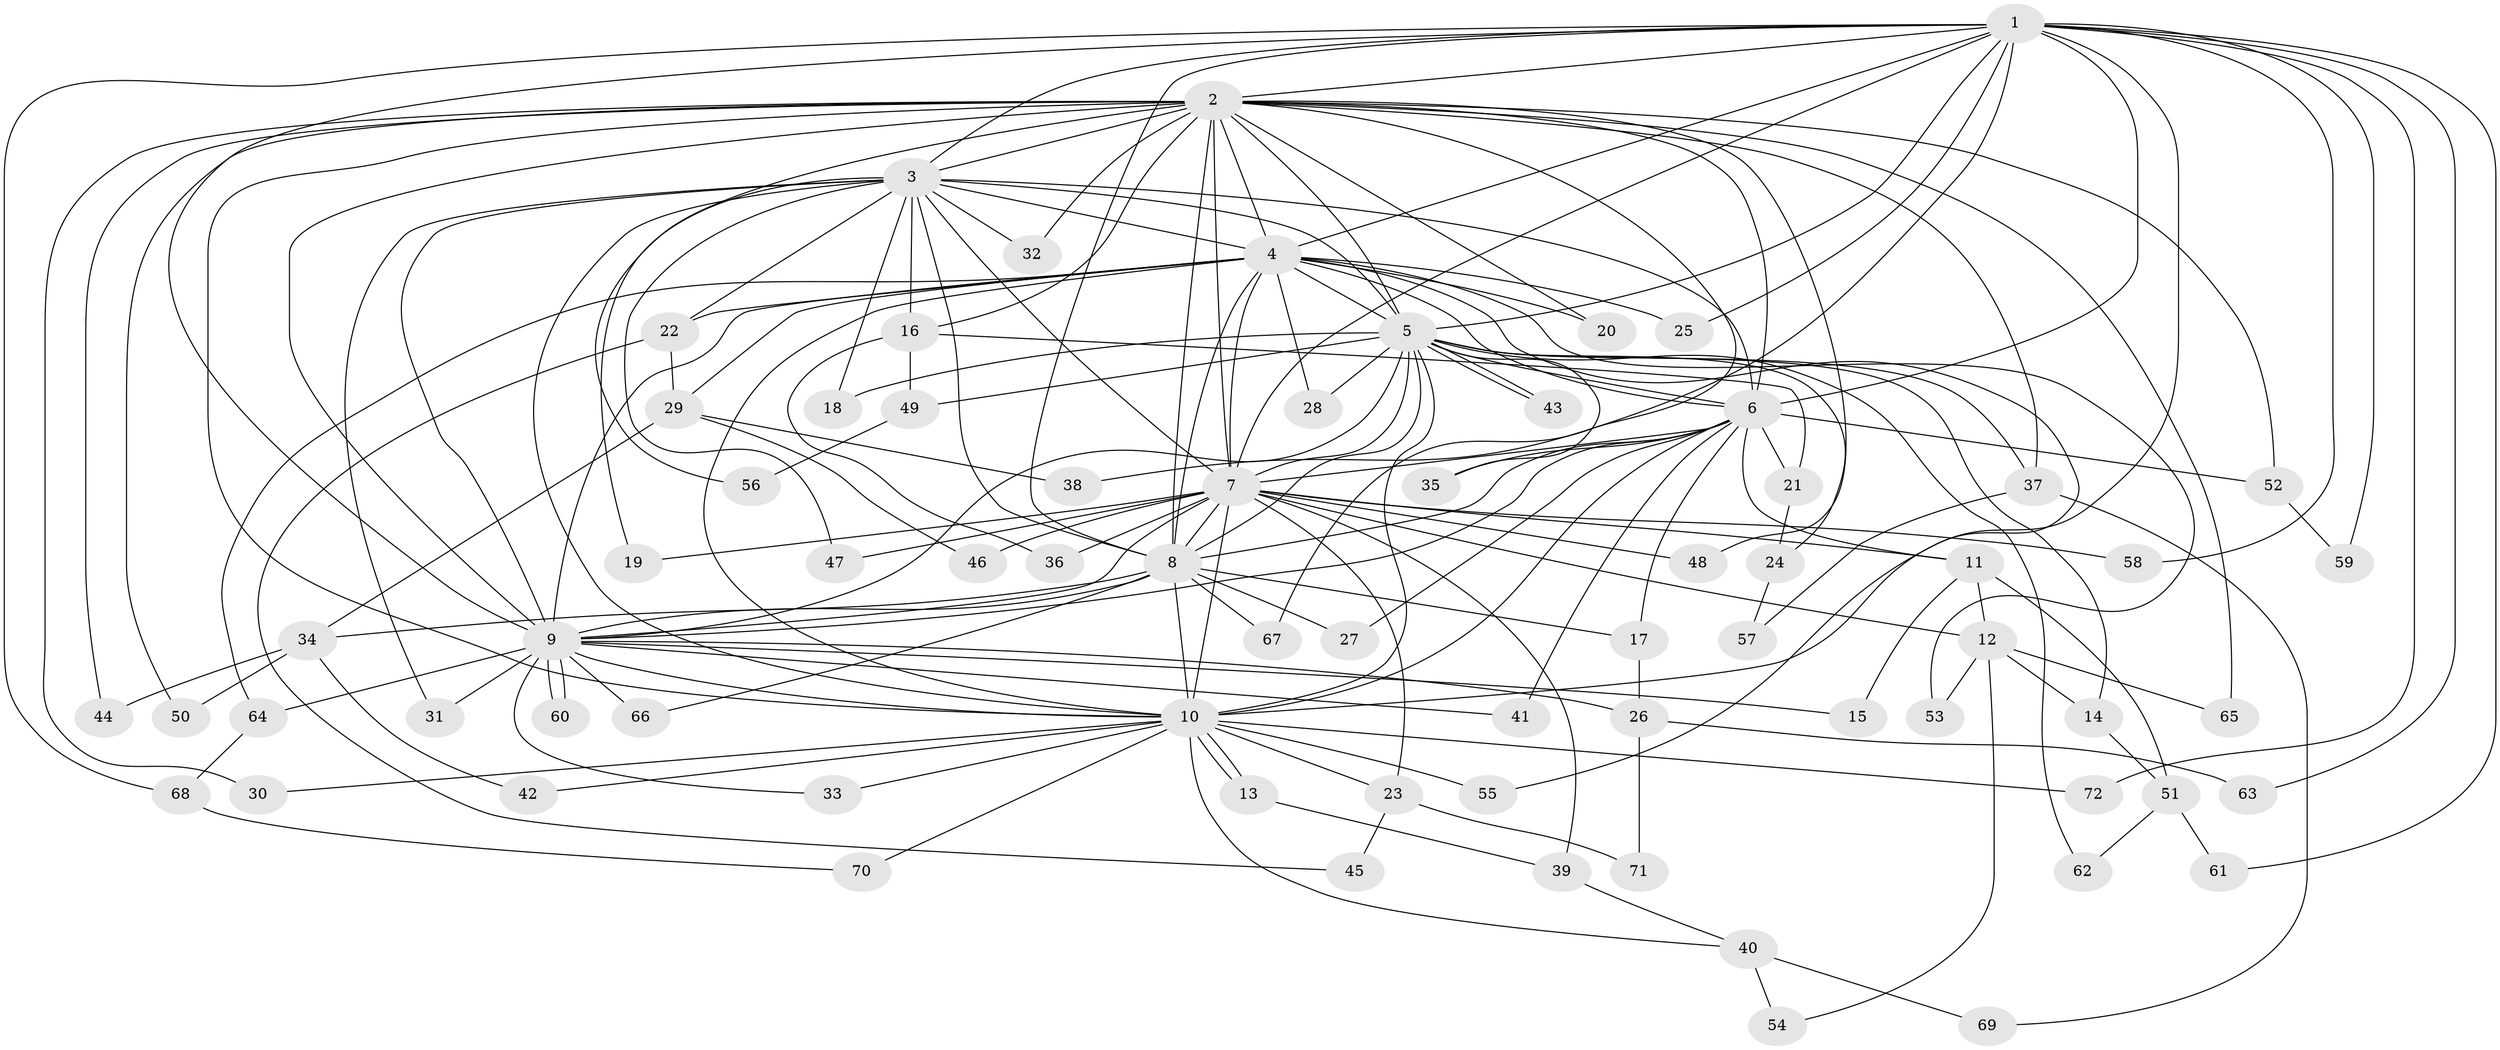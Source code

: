 // Generated by graph-tools (version 1.1) at 2025/01/03/09/25 03:01:31]
// undirected, 72 vertices, 169 edges
graph export_dot {
graph [start="1"]
  node [color=gray90,style=filled];
  1;
  2;
  3;
  4;
  5;
  6;
  7;
  8;
  9;
  10;
  11;
  12;
  13;
  14;
  15;
  16;
  17;
  18;
  19;
  20;
  21;
  22;
  23;
  24;
  25;
  26;
  27;
  28;
  29;
  30;
  31;
  32;
  33;
  34;
  35;
  36;
  37;
  38;
  39;
  40;
  41;
  42;
  43;
  44;
  45;
  46;
  47;
  48;
  49;
  50;
  51;
  52;
  53;
  54;
  55;
  56;
  57;
  58;
  59;
  60;
  61;
  62;
  63;
  64;
  65;
  66;
  67;
  68;
  69;
  70;
  71;
  72;
  1 -- 2;
  1 -- 3;
  1 -- 4;
  1 -- 5;
  1 -- 6;
  1 -- 7;
  1 -- 8;
  1 -- 9;
  1 -- 10;
  1 -- 25;
  1 -- 38;
  1 -- 58;
  1 -- 59;
  1 -- 61;
  1 -- 63;
  1 -- 68;
  1 -- 72;
  2 -- 3;
  2 -- 4;
  2 -- 5;
  2 -- 6;
  2 -- 7;
  2 -- 8;
  2 -- 9;
  2 -- 10;
  2 -- 16;
  2 -- 20;
  2 -- 30;
  2 -- 32;
  2 -- 37;
  2 -- 44;
  2 -- 48;
  2 -- 50;
  2 -- 52;
  2 -- 56;
  2 -- 65;
  2 -- 67;
  3 -- 4;
  3 -- 5;
  3 -- 6;
  3 -- 7;
  3 -- 8;
  3 -- 9;
  3 -- 10;
  3 -- 16;
  3 -- 18;
  3 -- 19;
  3 -- 22;
  3 -- 31;
  3 -- 32;
  3 -- 47;
  4 -- 5;
  4 -- 6;
  4 -- 7;
  4 -- 8;
  4 -- 9;
  4 -- 10;
  4 -- 20;
  4 -- 22;
  4 -- 25;
  4 -- 28;
  4 -- 29;
  4 -- 53;
  4 -- 55;
  4 -- 64;
  5 -- 6;
  5 -- 7;
  5 -- 8;
  5 -- 9;
  5 -- 10;
  5 -- 14;
  5 -- 18;
  5 -- 24;
  5 -- 28;
  5 -- 35;
  5 -- 37;
  5 -- 43;
  5 -- 43;
  5 -- 49;
  5 -- 62;
  6 -- 7;
  6 -- 8;
  6 -- 9;
  6 -- 10;
  6 -- 11;
  6 -- 17;
  6 -- 21;
  6 -- 27;
  6 -- 35;
  6 -- 41;
  6 -- 52;
  7 -- 8;
  7 -- 9;
  7 -- 10;
  7 -- 11;
  7 -- 12;
  7 -- 19;
  7 -- 23;
  7 -- 36;
  7 -- 39;
  7 -- 46;
  7 -- 47;
  7 -- 48;
  7 -- 58;
  8 -- 9;
  8 -- 10;
  8 -- 17;
  8 -- 27;
  8 -- 34;
  8 -- 66;
  8 -- 67;
  9 -- 10;
  9 -- 15;
  9 -- 26;
  9 -- 31;
  9 -- 33;
  9 -- 41;
  9 -- 60;
  9 -- 60;
  9 -- 64;
  9 -- 66;
  10 -- 13;
  10 -- 13;
  10 -- 23;
  10 -- 30;
  10 -- 33;
  10 -- 40;
  10 -- 42;
  10 -- 55;
  10 -- 70;
  10 -- 72;
  11 -- 12;
  11 -- 15;
  11 -- 51;
  12 -- 14;
  12 -- 53;
  12 -- 54;
  12 -- 65;
  13 -- 39;
  14 -- 51;
  16 -- 21;
  16 -- 36;
  16 -- 49;
  17 -- 26;
  21 -- 24;
  22 -- 29;
  22 -- 45;
  23 -- 45;
  23 -- 71;
  24 -- 57;
  26 -- 63;
  26 -- 71;
  29 -- 34;
  29 -- 38;
  29 -- 46;
  34 -- 42;
  34 -- 44;
  34 -- 50;
  37 -- 57;
  37 -- 69;
  39 -- 40;
  40 -- 54;
  40 -- 69;
  49 -- 56;
  51 -- 61;
  51 -- 62;
  52 -- 59;
  64 -- 68;
  68 -- 70;
}
